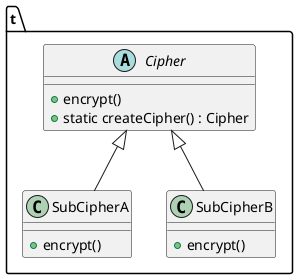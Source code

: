 @startuml t
package "t"{
    ' Cipher.createCipher()   使得Cipher不仅是"抽象产品类" 还是一个 "工厂类" --工厂方法
    abstract class Cipher{
        +encrypt()
        +static createCipher() : Cipher
    }
    class SubCipherA extends Cipher{
        +encrypt()
    }
    class SubCipherB extends Cipher{
        +encrypt()
    }

}
